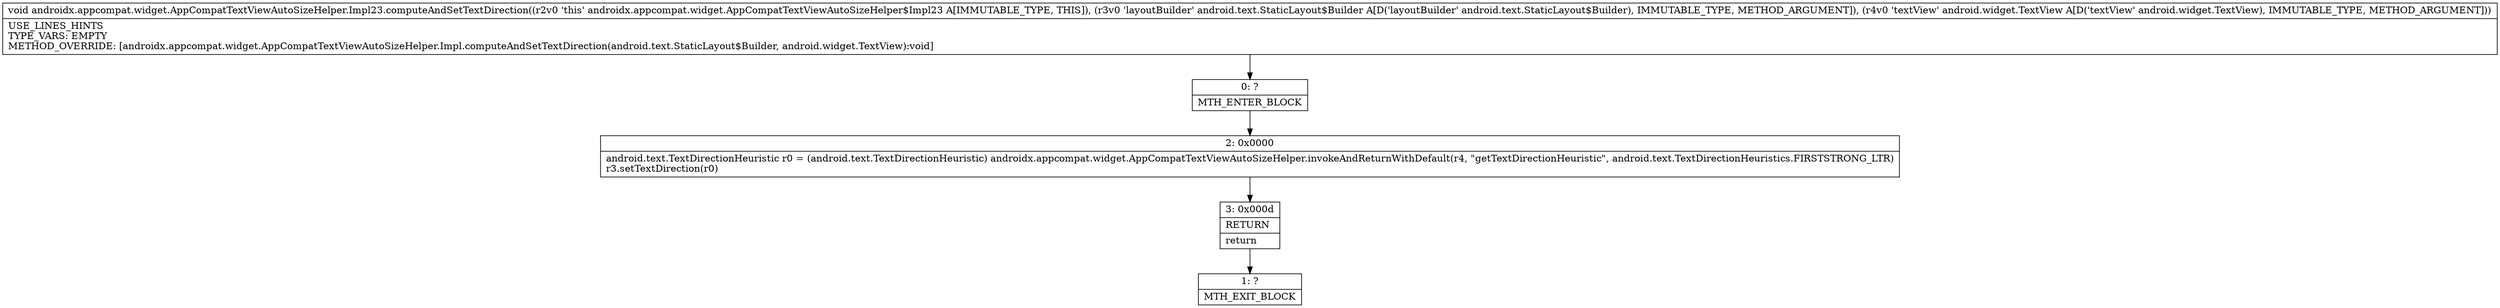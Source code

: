 digraph "CFG forandroidx.appcompat.widget.AppCompatTextViewAutoSizeHelper.Impl23.computeAndSetTextDirection(Landroid\/text\/StaticLayout$Builder;Landroid\/widget\/TextView;)V" {
Node_0 [shape=record,label="{0\:\ ?|MTH_ENTER_BLOCK\l}"];
Node_2 [shape=record,label="{2\:\ 0x0000|android.text.TextDirectionHeuristic r0 = (android.text.TextDirectionHeuristic) androidx.appcompat.widget.AppCompatTextViewAutoSizeHelper.invokeAndReturnWithDefault(r4, \"getTextDirectionHeuristic\", android.text.TextDirectionHeuristics.FIRSTSTRONG_LTR)\lr3.setTextDirection(r0)\l}"];
Node_3 [shape=record,label="{3\:\ 0x000d|RETURN\l|return\l}"];
Node_1 [shape=record,label="{1\:\ ?|MTH_EXIT_BLOCK\l}"];
MethodNode[shape=record,label="{void androidx.appcompat.widget.AppCompatTextViewAutoSizeHelper.Impl23.computeAndSetTextDirection((r2v0 'this' androidx.appcompat.widget.AppCompatTextViewAutoSizeHelper$Impl23 A[IMMUTABLE_TYPE, THIS]), (r3v0 'layoutBuilder' android.text.StaticLayout$Builder A[D('layoutBuilder' android.text.StaticLayout$Builder), IMMUTABLE_TYPE, METHOD_ARGUMENT]), (r4v0 'textView' android.widget.TextView A[D('textView' android.widget.TextView), IMMUTABLE_TYPE, METHOD_ARGUMENT]))  | USE_LINES_HINTS\lTYPE_VARS: EMPTY\lMETHOD_OVERRIDE: [androidx.appcompat.widget.AppCompatTextViewAutoSizeHelper.Impl.computeAndSetTextDirection(android.text.StaticLayout$Builder, android.widget.TextView):void]\l}"];
MethodNode -> Node_0;Node_0 -> Node_2;
Node_2 -> Node_3;
Node_3 -> Node_1;
}

